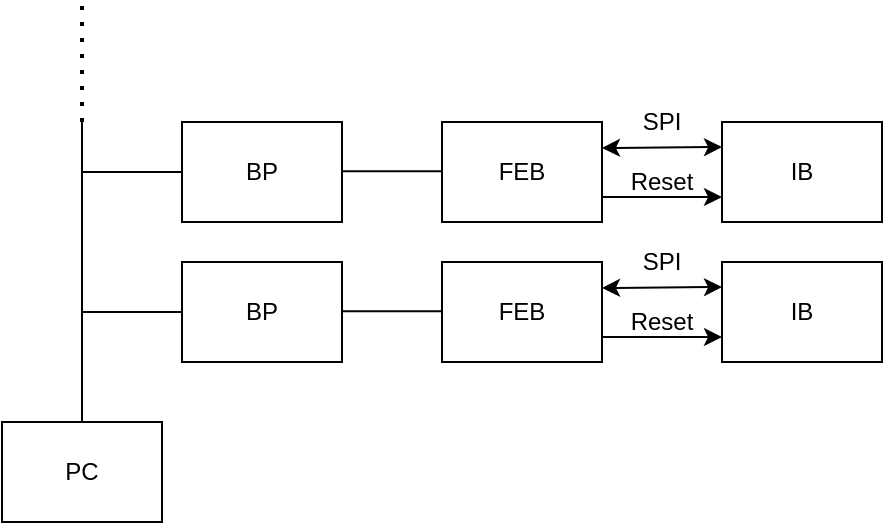 <mxfile version="13.9.9" type="device"><diagram id="_KboCldqBqNiUggN--Yp" name="Page-1"><mxGraphModel dx="706" dy="409" grid="0" gridSize="10" guides="1" tooltips="1" connect="1" arrows="1" fold="1" page="1" pageScale="1" pageWidth="827" pageHeight="1169" math="0" shadow="0"><root><mxCell id="0"/><mxCell id="1" parent="0"/><mxCell id="wzD7q95e1xyjTUiy8HCE-10" style="edgeStyle=orthogonalEdgeStyle;rounded=0;orthogonalLoop=1;jettySize=auto;html=1;exitX=1;exitY=0.75;exitDx=0;exitDy=0;entryX=0;entryY=0.75;entryDx=0;entryDy=0;" edge="1" parent="1" source="wzD7q95e1xyjTUiy8HCE-1" target="wzD7q95e1xyjTUiy8HCE-2"><mxGeometry relative="1" as="geometry"/></mxCell><mxCell id="wzD7q95e1xyjTUiy8HCE-1" value="FEB" style="rounded=0;whiteSpace=wrap;html=1;" vertex="1" parent="1"><mxGeometry x="400" y="270" width="80" height="50" as="geometry"/></mxCell><mxCell id="wzD7q95e1xyjTUiy8HCE-2" value="IB" style="rounded=0;whiteSpace=wrap;html=1;" vertex="1" parent="1"><mxGeometry x="540" y="270" width="80" height="50" as="geometry"/></mxCell><mxCell id="wzD7q95e1xyjTUiy8HCE-3" value="BP" style="rounded=0;whiteSpace=wrap;html=1;" vertex="1" parent="1"><mxGeometry x="270" y="270" width="80" height="50" as="geometry"/></mxCell><mxCell id="wzD7q95e1xyjTUiy8HCE-4" value="PC" style="rounded=0;whiteSpace=wrap;html=1;" vertex="1" parent="1"><mxGeometry x="180" y="350" width="80" height="50" as="geometry"/></mxCell><mxCell id="wzD7q95e1xyjTUiy8HCE-5" value="" style="endArrow=none;html=1;exitX=0.5;exitY=0;exitDx=0;exitDy=0;" edge="1" parent="1" source="wzD7q95e1xyjTUiy8HCE-4"><mxGeometry width="50" height="50" relative="1" as="geometry"><mxPoint x="290" y="230" as="sourcePoint"/><mxPoint x="220" y="200" as="targetPoint"/></mxGeometry></mxCell><mxCell id="wzD7q95e1xyjTUiy8HCE-6" value="" style="endArrow=none;html=1;entryX=0;entryY=0.5;entryDx=0;entryDy=0;" edge="1" parent="1" target="wzD7q95e1xyjTUiy8HCE-3"><mxGeometry width="50" height="50" relative="1" as="geometry"><mxPoint x="220" y="295" as="sourcePoint"/><mxPoint x="340" y="180" as="targetPoint"/></mxGeometry></mxCell><mxCell id="wzD7q95e1xyjTUiy8HCE-7" value="" style="endArrow=none;html=1;entryX=0;entryY=0.5;entryDx=0;entryDy=0;" edge="1" parent="1"><mxGeometry width="50" height="50" relative="1" as="geometry"><mxPoint x="350.0" y="294.66" as="sourcePoint"/><mxPoint x="400.0" y="294.66" as="targetPoint"/></mxGeometry></mxCell><mxCell id="wzD7q95e1xyjTUiy8HCE-8" value="" style="endArrow=classic;startArrow=classic;html=1;entryX=0;entryY=0.25;entryDx=0;entryDy=0;" edge="1" parent="1" target="wzD7q95e1xyjTUiy8HCE-2"><mxGeometry width="50" height="50" relative="1" as="geometry"><mxPoint x="480" y="283" as="sourcePoint"/><mxPoint x="330" y="220" as="targetPoint"/></mxGeometry></mxCell><mxCell id="wzD7q95e1xyjTUiy8HCE-11" value="SPI" style="text;html=1;strokeColor=none;fillColor=none;align=center;verticalAlign=middle;whiteSpace=wrap;rounded=0;" vertex="1" parent="1"><mxGeometry x="490" y="260" width="40" height="20" as="geometry"/></mxCell><mxCell id="wzD7q95e1xyjTUiy8HCE-12" value="Reset" style="text;html=1;strokeColor=none;fillColor=none;align=center;verticalAlign=middle;whiteSpace=wrap;rounded=0;" vertex="1" parent="1"><mxGeometry x="490" y="290" width="40" height="20" as="geometry"/></mxCell><mxCell id="wzD7q95e1xyjTUiy8HCE-13" style="edgeStyle=orthogonalEdgeStyle;rounded=0;orthogonalLoop=1;jettySize=auto;html=1;exitX=1;exitY=0.75;exitDx=0;exitDy=0;entryX=0;entryY=0.75;entryDx=0;entryDy=0;" edge="1" parent="1" source="wzD7q95e1xyjTUiy8HCE-14" target="wzD7q95e1xyjTUiy8HCE-15"><mxGeometry relative="1" as="geometry"/></mxCell><mxCell id="wzD7q95e1xyjTUiy8HCE-14" value="FEB" style="rounded=0;whiteSpace=wrap;html=1;" vertex="1" parent="1"><mxGeometry x="400" y="200" width="80" height="50" as="geometry"/></mxCell><mxCell id="wzD7q95e1xyjTUiy8HCE-15" value="IB" style="rounded=0;whiteSpace=wrap;html=1;" vertex="1" parent="1"><mxGeometry x="540" y="200" width="80" height="50" as="geometry"/></mxCell><mxCell id="wzD7q95e1xyjTUiy8HCE-16" value="BP" style="rounded=0;whiteSpace=wrap;html=1;" vertex="1" parent="1"><mxGeometry x="270" y="200" width="80" height="50" as="geometry"/></mxCell><mxCell id="wzD7q95e1xyjTUiy8HCE-17" value="" style="endArrow=none;html=1;entryX=0;entryY=0.5;entryDx=0;entryDy=0;" edge="1" parent="1" target="wzD7q95e1xyjTUiy8HCE-16"><mxGeometry width="50" height="50" relative="1" as="geometry"><mxPoint x="220.0" y="225" as="sourcePoint"/><mxPoint x="340" y="110" as="targetPoint"/></mxGeometry></mxCell><mxCell id="wzD7q95e1xyjTUiy8HCE-18" value="" style="endArrow=none;html=1;entryX=0;entryY=0.5;entryDx=0;entryDy=0;" edge="1" parent="1"><mxGeometry width="50" height="50" relative="1" as="geometry"><mxPoint x="350" y="224.66" as="sourcePoint"/><mxPoint x="400" y="224.66" as="targetPoint"/></mxGeometry></mxCell><mxCell id="wzD7q95e1xyjTUiy8HCE-19" value="" style="endArrow=classic;startArrow=classic;html=1;entryX=0;entryY=0.25;entryDx=0;entryDy=0;" edge="1" parent="1" target="wzD7q95e1xyjTUiy8HCE-15"><mxGeometry width="50" height="50" relative="1" as="geometry"><mxPoint x="480" y="213" as="sourcePoint"/><mxPoint x="330" y="150" as="targetPoint"/></mxGeometry></mxCell><mxCell id="wzD7q95e1xyjTUiy8HCE-20" value="SPI" style="text;html=1;strokeColor=none;fillColor=none;align=center;verticalAlign=middle;whiteSpace=wrap;rounded=0;" vertex="1" parent="1"><mxGeometry x="490" y="190" width="40" height="20" as="geometry"/></mxCell><mxCell id="wzD7q95e1xyjTUiy8HCE-21" value="Reset" style="text;html=1;strokeColor=none;fillColor=none;align=center;verticalAlign=middle;whiteSpace=wrap;rounded=0;" vertex="1" parent="1"><mxGeometry x="490" y="220" width="40" height="20" as="geometry"/></mxCell><mxCell id="wzD7q95e1xyjTUiy8HCE-22" value="" style="endArrow=none;dashed=1;html=1;dashPattern=1 3;strokeWidth=2;" edge="1" parent="1"><mxGeometry width="50" height="50" relative="1" as="geometry"><mxPoint x="220" y="200" as="sourcePoint"/><mxPoint x="220" y="140" as="targetPoint"/></mxGeometry></mxCell></root></mxGraphModel></diagram></mxfile>